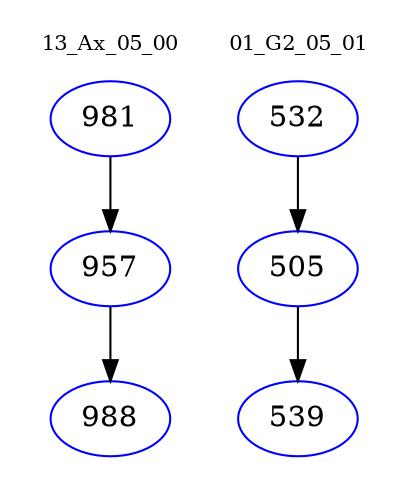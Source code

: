 digraph{
subgraph cluster_0 {
color = white
label = "13_Ax_05_00";
fontsize=10;
T0_981 [label="981", color="blue"]
T0_981 -> T0_957 [color="black"]
T0_957 [label="957", color="blue"]
T0_957 -> T0_988 [color="black"]
T0_988 [label="988", color="blue"]
}
subgraph cluster_1 {
color = white
label = "01_G2_05_01";
fontsize=10;
T1_532 [label="532", color="blue"]
T1_532 -> T1_505 [color="black"]
T1_505 [label="505", color="blue"]
T1_505 -> T1_539 [color="black"]
T1_539 [label="539", color="blue"]
}
}
